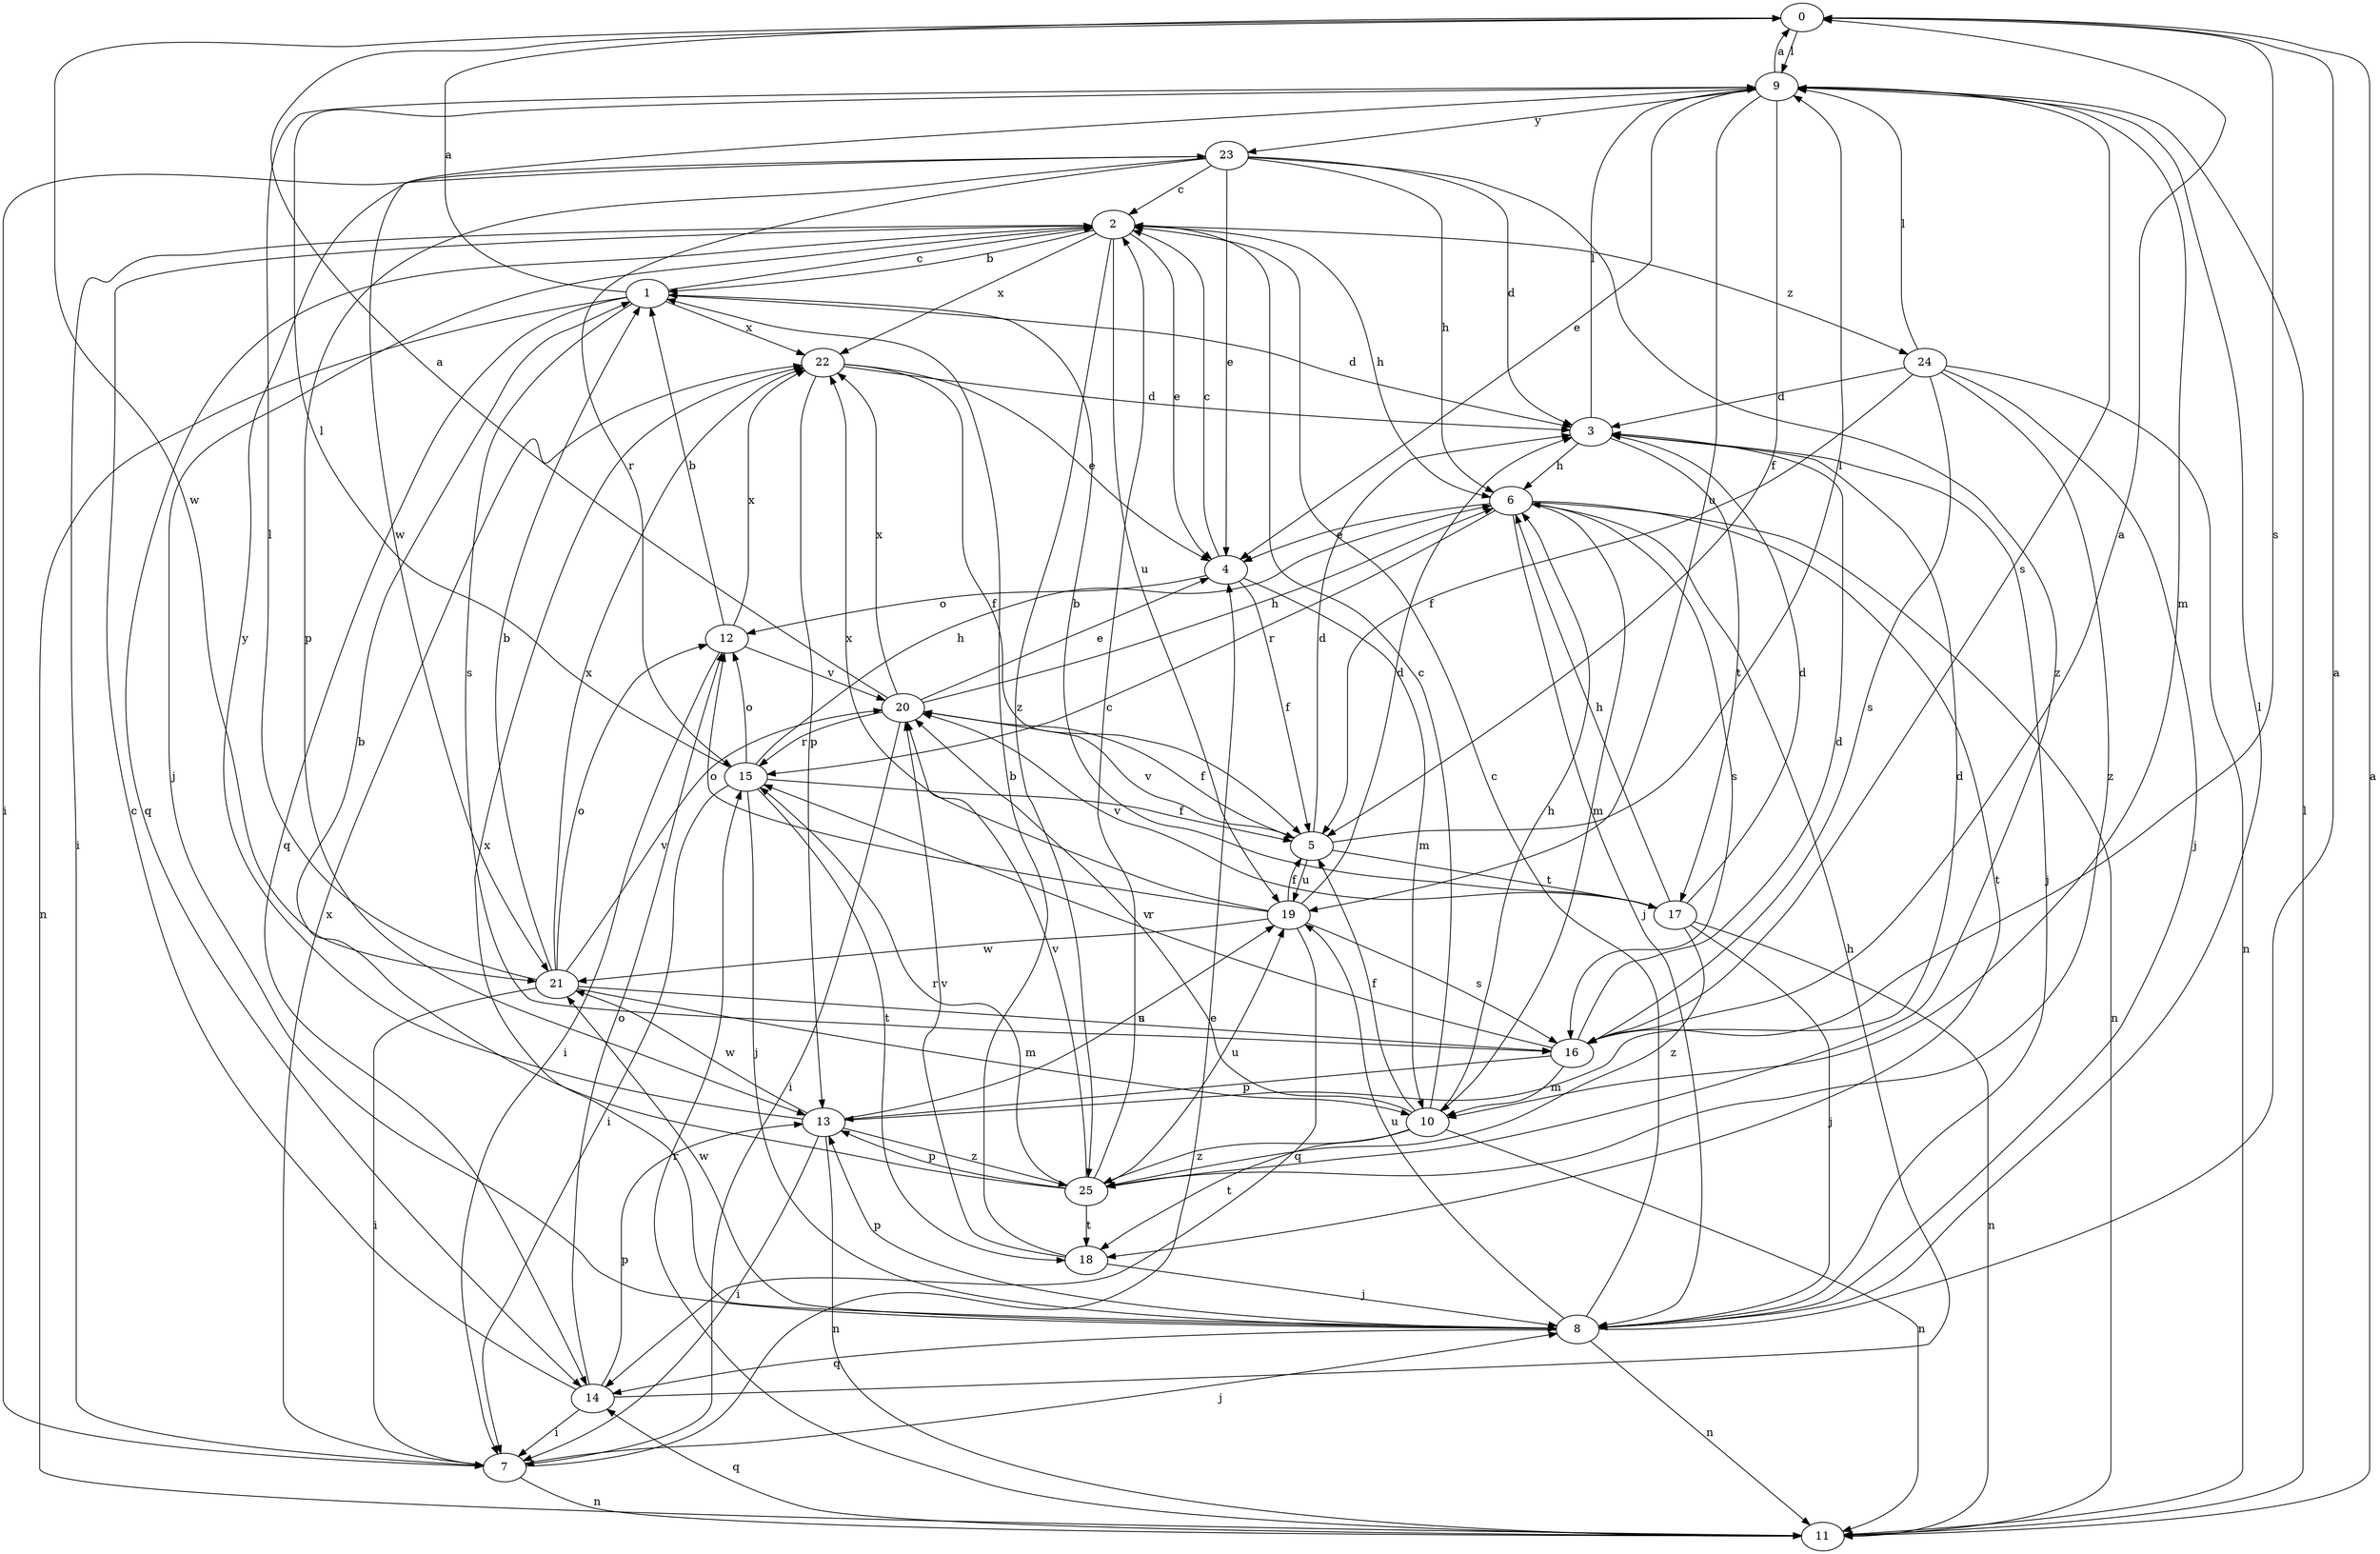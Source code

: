 strict digraph  {
0;
1;
2;
3;
4;
5;
6;
7;
8;
9;
10;
11;
12;
13;
14;
15;
16;
17;
18;
19;
20;
21;
22;
23;
24;
25;
0 -> 9  [label=l];
0 -> 16  [label=s];
0 -> 21  [label=w];
1 -> 0  [label=a];
1 -> 2  [label=c];
1 -> 3  [label=d];
1 -> 11  [label=n];
1 -> 14  [label=q];
1 -> 16  [label=s];
1 -> 22  [label=x];
2 -> 1  [label=b];
2 -> 4  [label=e];
2 -> 6  [label=h];
2 -> 7  [label=i];
2 -> 8  [label=j];
2 -> 14  [label=q];
2 -> 19  [label=u];
2 -> 22  [label=x];
2 -> 24  [label=z];
2 -> 25  [label=z];
3 -> 6  [label=h];
3 -> 8  [label=j];
3 -> 9  [label=l];
3 -> 17  [label=t];
4 -> 2  [label=c];
4 -> 5  [label=f];
4 -> 10  [label=m];
4 -> 12  [label=o];
5 -> 3  [label=d];
5 -> 9  [label=l];
5 -> 17  [label=t];
5 -> 19  [label=u];
5 -> 20  [label=v];
6 -> 4  [label=e];
6 -> 8  [label=j];
6 -> 10  [label=m];
6 -> 11  [label=n];
6 -> 15  [label=r];
6 -> 16  [label=s];
6 -> 18  [label=t];
7 -> 4  [label=e];
7 -> 8  [label=j];
7 -> 11  [label=n];
7 -> 22  [label=x];
8 -> 0  [label=a];
8 -> 2  [label=c];
8 -> 9  [label=l];
8 -> 11  [label=n];
8 -> 13  [label=p];
8 -> 14  [label=q];
8 -> 19  [label=u];
8 -> 21  [label=w];
8 -> 22  [label=x];
9 -> 0  [label=a];
9 -> 4  [label=e];
9 -> 5  [label=f];
9 -> 10  [label=m];
9 -> 16  [label=s];
9 -> 19  [label=u];
9 -> 21  [label=w];
9 -> 23  [label=y];
10 -> 2  [label=c];
10 -> 5  [label=f];
10 -> 6  [label=h];
10 -> 11  [label=n];
10 -> 18  [label=t];
10 -> 20  [label=v];
10 -> 25  [label=z];
11 -> 0  [label=a];
11 -> 9  [label=l];
11 -> 14  [label=q];
11 -> 15  [label=r];
12 -> 1  [label=b];
12 -> 7  [label=i];
12 -> 20  [label=v];
12 -> 22  [label=x];
13 -> 3  [label=d];
13 -> 7  [label=i];
13 -> 11  [label=n];
13 -> 19  [label=u];
13 -> 21  [label=w];
13 -> 23  [label=y];
13 -> 25  [label=z];
14 -> 2  [label=c];
14 -> 6  [label=h];
14 -> 7  [label=i];
14 -> 12  [label=o];
14 -> 13  [label=p];
15 -> 5  [label=f];
15 -> 6  [label=h];
15 -> 7  [label=i];
15 -> 8  [label=j];
15 -> 9  [label=l];
15 -> 12  [label=o];
15 -> 18  [label=t];
16 -> 0  [label=a];
16 -> 3  [label=d];
16 -> 10  [label=m];
16 -> 13  [label=p];
16 -> 15  [label=r];
17 -> 1  [label=b];
17 -> 3  [label=d];
17 -> 6  [label=h];
17 -> 8  [label=j];
17 -> 11  [label=n];
17 -> 20  [label=v];
17 -> 25  [label=z];
18 -> 1  [label=b];
18 -> 8  [label=j];
18 -> 20  [label=v];
19 -> 3  [label=d];
19 -> 5  [label=f];
19 -> 12  [label=o];
19 -> 14  [label=q];
19 -> 16  [label=s];
19 -> 21  [label=w];
19 -> 22  [label=x];
20 -> 0  [label=a];
20 -> 4  [label=e];
20 -> 5  [label=f];
20 -> 6  [label=h];
20 -> 7  [label=i];
20 -> 15  [label=r];
20 -> 22  [label=x];
21 -> 1  [label=b];
21 -> 7  [label=i];
21 -> 9  [label=l];
21 -> 10  [label=m];
21 -> 12  [label=o];
21 -> 16  [label=s];
21 -> 20  [label=v];
21 -> 22  [label=x];
22 -> 3  [label=d];
22 -> 4  [label=e];
22 -> 5  [label=f];
22 -> 13  [label=p];
23 -> 2  [label=c];
23 -> 3  [label=d];
23 -> 4  [label=e];
23 -> 6  [label=h];
23 -> 7  [label=i];
23 -> 13  [label=p];
23 -> 15  [label=r];
23 -> 25  [label=z];
24 -> 3  [label=d];
24 -> 5  [label=f];
24 -> 8  [label=j];
24 -> 9  [label=l];
24 -> 11  [label=n];
24 -> 16  [label=s];
24 -> 25  [label=z];
25 -> 1  [label=b];
25 -> 2  [label=c];
25 -> 13  [label=p];
25 -> 15  [label=r];
25 -> 18  [label=t];
25 -> 19  [label=u];
25 -> 20  [label=v];
}
